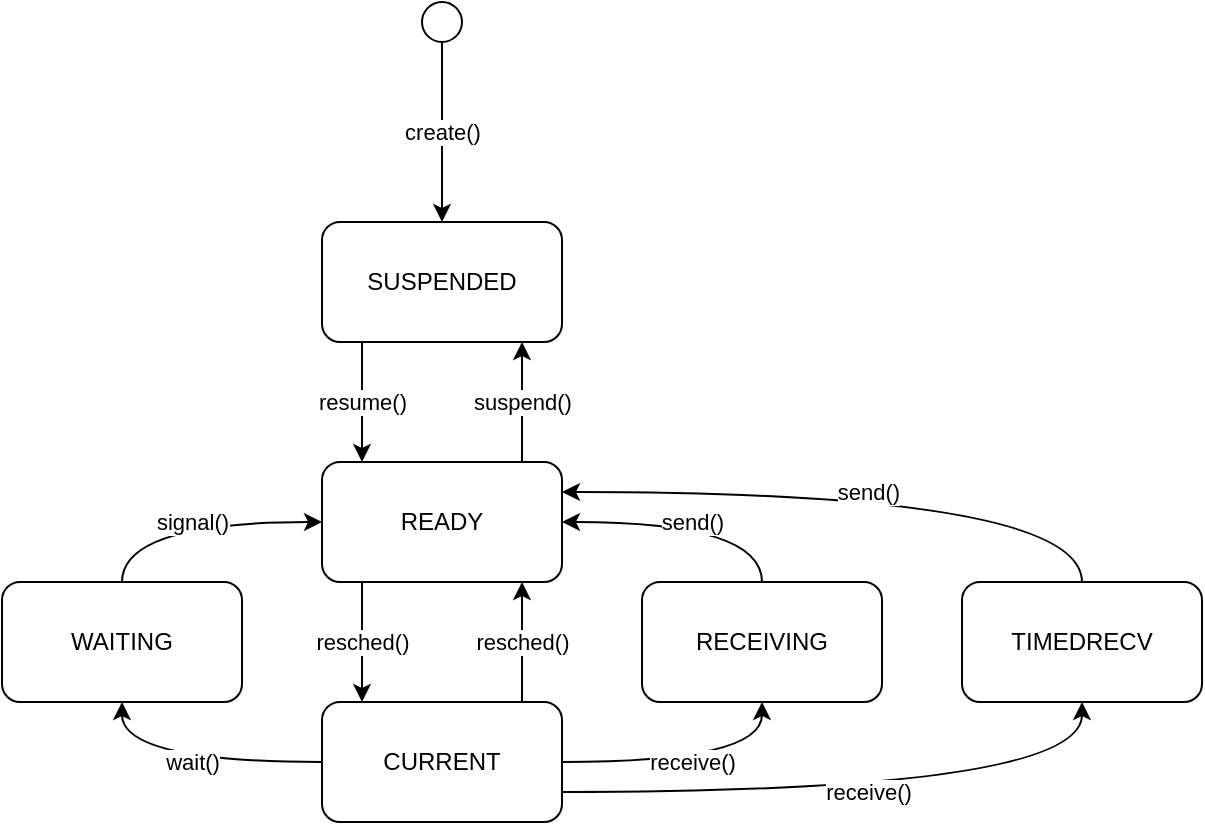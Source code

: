 <mxfile version="16.4.0" type="device"><diagram id="iyQwLhWG1MVD-XluXRyn" name="Page-1"><mxGraphModel dx="1038" dy="649" grid="1" gridSize="10" guides="1" tooltips="1" connect="1" arrows="1" fold="1" page="1" pageScale="1" pageWidth="850" pageHeight="1100" math="0" shadow="0"><root><mxCell id="0"/><mxCell id="1" parent="0"/><mxCell id="utlyxAHdGxjYVarGJeud-5" value="resume()" style="edgeStyle=orthogonalEdgeStyle;rounded=0;orthogonalLoop=1;jettySize=auto;html=1;" edge="1" parent="1" source="utlyxAHdGxjYVarGJeud-2" target="utlyxAHdGxjYVarGJeud-4"><mxGeometry relative="1" as="geometry"><Array as="points"><mxPoint x="380" y="380"/><mxPoint x="380" y="380"/></Array></mxGeometry></mxCell><mxCell id="utlyxAHdGxjYVarGJeud-2" value="SUSPENDED" style="rounded=1;whiteSpace=wrap;html=1;" vertex="1" parent="1"><mxGeometry x="360" y="280" width="120" height="60" as="geometry"/></mxCell><mxCell id="utlyxAHdGxjYVarGJeud-3" value="create()" style="endArrow=classic;html=1;rounded=0;entryX=0.5;entryY=0;entryDx=0;entryDy=0;" edge="1" parent="1" source="utlyxAHdGxjYVarGJeud-13" target="utlyxAHdGxjYVarGJeud-2"><mxGeometry width="50" height="50" relative="1" as="geometry"><mxPoint x="420" y="200" as="sourcePoint"/><mxPoint x="450" y="310" as="targetPoint"/></mxGeometry></mxCell><mxCell id="utlyxAHdGxjYVarGJeud-6" value="suspend()" style="edgeStyle=orthogonalEdgeStyle;rounded=0;orthogonalLoop=1;jettySize=auto;html=1;" edge="1" parent="1" source="utlyxAHdGxjYVarGJeud-4" target="utlyxAHdGxjYVarGJeud-2"><mxGeometry relative="1" as="geometry"><Array as="points"><mxPoint x="460" y="370"/><mxPoint x="460" y="370"/></Array></mxGeometry></mxCell><mxCell id="utlyxAHdGxjYVarGJeud-8" value="resched()" style="edgeStyle=orthogonalEdgeStyle;rounded=0;orthogonalLoop=1;jettySize=auto;html=1;" edge="1" parent="1" source="utlyxAHdGxjYVarGJeud-4" target="utlyxAHdGxjYVarGJeud-7"><mxGeometry relative="1" as="geometry"><Array as="points"><mxPoint x="380" y="480"/><mxPoint x="380" y="480"/></Array></mxGeometry></mxCell><mxCell id="utlyxAHdGxjYVarGJeud-4" value="READY" style="whiteSpace=wrap;html=1;rounded=1;" vertex="1" parent="1"><mxGeometry x="360" y="400" width="120" height="60" as="geometry"/></mxCell><mxCell id="utlyxAHdGxjYVarGJeud-9" value="resched()" style="edgeStyle=orthogonalEdgeStyle;curved=1;rounded=0;orthogonalLoop=1;jettySize=auto;html=1;" edge="1" parent="1" source="utlyxAHdGxjYVarGJeud-7" target="utlyxAHdGxjYVarGJeud-4"><mxGeometry relative="1" as="geometry"><Array as="points"><mxPoint x="460" y="500"/><mxPoint x="460" y="500"/></Array></mxGeometry></mxCell><mxCell id="utlyxAHdGxjYVarGJeud-16" value="wait()" style="edgeStyle=orthogonalEdgeStyle;curved=1;rounded=0;orthogonalLoop=1;jettySize=auto;html=1;exitX=0;exitY=0.5;exitDx=0;exitDy=0;entryX=0.5;entryY=1;entryDx=0;entryDy=0;" edge="1" parent="1" source="utlyxAHdGxjYVarGJeud-7" target="utlyxAHdGxjYVarGJeud-10"><mxGeometry relative="1" as="geometry"/></mxCell><mxCell id="utlyxAHdGxjYVarGJeud-18" value="receive()" style="edgeStyle=orthogonalEdgeStyle;curved=1;rounded=0;orthogonalLoop=1;jettySize=auto;html=1;exitX=1;exitY=0.5;exitDx=0;exitDy=0;entryX=0.5;entryY=1;entryDx=0;entryDy=0;" edge="1" parent="1" source="utlyxAHdGxjYVarGJeud-7" target="utlyxAHdGxjYVarGJeud-17"><mxGeometry relative="1" as="geometry"/></mxCell><mxCell id="utlyxAHdGxjYVarGJeud-22" value="receive()" style="edgeStyle=orthogonalEdgeStyle;curved=1;rounded=0;orthogonalLoop=1;jettySize=auto;html=1;exitX=1;exitY=0.75;exitDx=0;exitDy=0;entryX=0.5;entryY=1;entryDx=0;entryDy=0;" edge="1" parent="1" source="utlyxAHdGxjYVarGJeud-7" target="utlyxAHdGxjYVarGJeud-20"><mxGeometry relative="1" as="geometry"/></mxCell><mxCell id="utlyxAHdGxjYVarGJeud-7" value="CURRENT" style="whiteSpace=wrap;html=1;rounded=1;" vertex="1" parent="1"><mxGeometry x="360" y="520" width="120" height="60" as="geometry"/></mxCell><mxCell id="utlyxAHdGxjYVarGJeud-15" value="signal()" style="edgeStyle=orthogonalEdgeStyle;curved=1;rounded=0;orthogonalLoop=1;jettySize=auto;html=1;exitX=0.5;exitY=0;exitDx=0;exitDy=0;entryX=0;entryY=0.5;entryDx=0;entryDy=0;" edge="1" parent="1" source="utlyxAHdGxjYVarGJeud-10" target="utlyxAHdGxjYVarGJeud-4"><mxGeometry relative="1" as="geometry"/></mxCell><mxCell id="utlyxAHdGxjYVarGJeud-10" value="WAITING" style="whiteSpace=wrap;html=1;rounded=1;" vertex="1" parent="1"><mxGeometry x="200" y="460" width="120" height="60" as="geometry"/></mxCell><mxCell id="utlyxAHdGxjYVarGJeud-13" value="" style="ellipse;whiteSpace=wrap;html=1;aspect=fixed;" vertex="1" parent="1"><mxGeometry x="410" y="170" width="20" height="20" as="geometry"/></mxCell><mxCell id="utlyxAHdGxjYVarGJeud-19" value="send()" style="edgeStyle=orthogonalEdgeStyle;curved=1;rounded=0;orthogonalLoop=1;jettySize=auto;html=1;exitX=0.5;exitY=0;exitDx=0;exitDy=0;entryX=1;entryY=0.5;entryDx=0;entryDy=0;" edge="1" parent="1" source="utlyxAHdGxjYVarGJeud-17" target="utlyxAHdGxjYVarGJeud-4"><mxGeometry relative="1" as="geometry"/></mxCell><mxCell id="utlyxAHdGxjYVarGJeud-17" value="RECEIVING" style="rounded=1;whiteSpace=wrap;html=1;" vertex="1" parent="1"><mxGeometry x="520" y="460" width="120" height="60" as="geometry"/></mxCell><mxCell id="utlyxAHdGxjYVarGJeud-23" value="send()" style="edgeStyle=orthogonalEdgeStyle;curved=1;rounded=0;orthogonalLoop=1;jettySize=auto;html=1;exitX=0.5;exitY=0;exitDx=0;exitDy=0;entryX=1;entryY=0.25;entryDx=0;entryDy=0;" edge="1" parent="1" source="utlyxAHdGxjYVarGJeud-20" target="utlyxAHdGxjYVarGJeud-4"><mxGeometry relative="1" as="geometry"/></mxCell><mxCell id="utlyxAHdGxjYVarGJeud-20" value="TIMEDRECV" style="rounded=1;whiteSpace=wrap;html=1;" vertex="1" parent="1"><mxGeometry x="680" y="460" width="120" height="60" as="geometry"/></mxCell></root></mxGraphModel></diagram></mxfile>